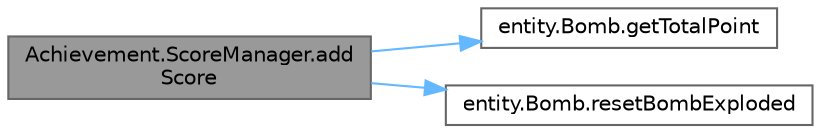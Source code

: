 digraph "Achievement.ScoreManager.addScore"
{
 // LATEX_PDF_SIZE
  bgcolor="transparent";
  edge [fontname=Helvetica,fontsize=10,labelfontname=Helvetica,labelfontsize=10];
  node [fontname=Helvetica,fontsize=10,shape=box,height=0.2,width=0.4];
  rankdir="LR";
  Node1 [id="Node000001",label="Achievement.ScoreManager.add\lScore",height=0.2,width=0.4,color="gray40", fillcolor="grey60", style="filled", fontcolor="black",tooltip=" "];
  Node1 -> Node2 [id="edge1_Node000001_Node000002",color="steelblue1",style="solid",tooltip=" "];
  Node2 [id="Node000002",label="entity.Bomb.getTotalPoint",height=0.2,width=0.4,color="grey40", fillcolor="white", style="filled",URL="$classentity_1_1_bomb.html#a6a9ea461be397631c47e54561b68af36",tooltip=" "];
  Node1 -> Node3 [id="edge2_Node000001_Node000003",color="steelblue1",style="solid",tooltip=" "];
  Node3 [id="Node000003",label="entity.Bomb.resetBombExploded",height=0.2,width=0.4,color="grey40", fillcolor="white", style="filled",URL="$classentity_1_1_bomb.html#a508c06b0ea9bd73576b732c9f564e10f",tooltip=" "];
}
